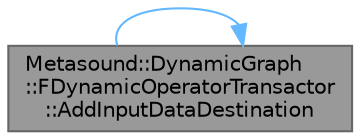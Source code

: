 digraph "Metasound::DynamicGraph::FDynamicOperatorTransactor::AddInputDataDestination"
{
 // INTERACTIVE_SVG=YES
 // LATEX_PDF_SIZE
  bgcolor="transparent";
  edge [fontname=Helvetica,fontsize=10,labelfontname=Helvetica,labelfontsize=10];
  node [fontname=Helvetica,fontsize=10,shape=box,height=0.2,width=0.4];
  rankdir="LR";
  Node1 [id="Node000001",label="Metasound::DynamicGraph\l::FDynamicOperatorTransactor\l::AddInputDataDestination",height=0.2,width=0.4,color="gray40", fillcolor="grey60", style="filled", fontcolor="black",tooltip="Add an input data destination to describe how data provided outside this graph should be routed inter..."];
  Node1 -> Node1 [id="edge1_Node000001_Node000001",color="steelblue1",style="solid",tooltip=" "];
}
